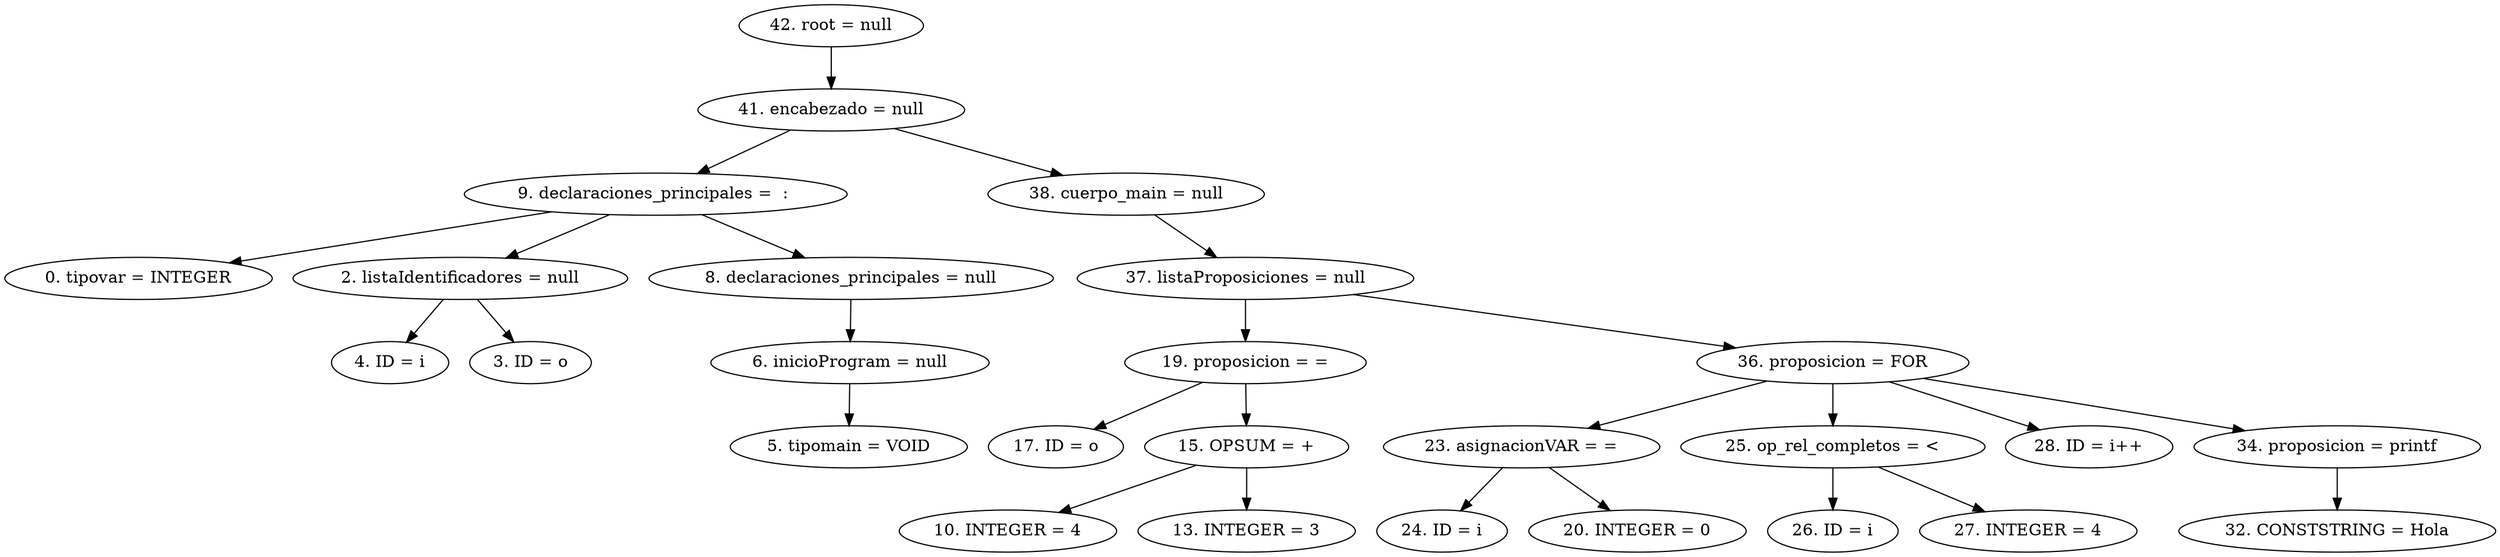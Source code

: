digraph G {
"42. root = null"->"41. encabezado = null"
"41. encabezado = null"->"9. declaraciones_principales =  : "
"9. declaraciones_principales =  : "->"0. tipovar = INTEGER"
"9. declaraciones_principales =  : "->"2. listaIdentificadores = null"
"2. listaIdentificadores = null"->"4. ID = i"
"2. listaIdentificadores = null"->"3. ID = o"
"9. declaraciones_principales =  : "->"8. declaraciones_principales = null"
"8. declaraciones_principales = null"->"6. inicioProgram = null"
"6. inicioProgram = null"->"5. tipomain = VOID"
"41. encabezado = null"->"38. cuerpo_main = null"
"38. cuerpo_main = null"->"37. listaProposiciones = null"
"37. listaProposiciones = null"->"19. proposicion = ="
"19. proposicion = ="->"17. ID = o"
"19. proposicion = ="->"15. OPSUM = +"
"15. OPSUM = +"->"10. INTEGER = 4"
"15. OPSUM = +"->"13. INTEGER = 3"
"37. listaProposiciones = null"->"36. proposicion = FOR"
"36. proposicion = FOR"->"23. asignacionVAR = ="
"23. asignacionVAR = ="->"24. ID = i"
"23. asignacionVAR = ="->"20. INTEGER = 0"
"36. proposicion = FOR"->"25. op_rel_completos = <"
"25. op_rel_completos = <"->"26. ID = i"
"25. op_rel_completos = <"->"27. INTEGER = 4"
"36. proposicion = FOR"->"28. ID = i++"
"36. proposicion = FOR"->"34. proposicion = printf"
"34. proposicion = printf"->"32. CONSTSTRING = Hola"


}
